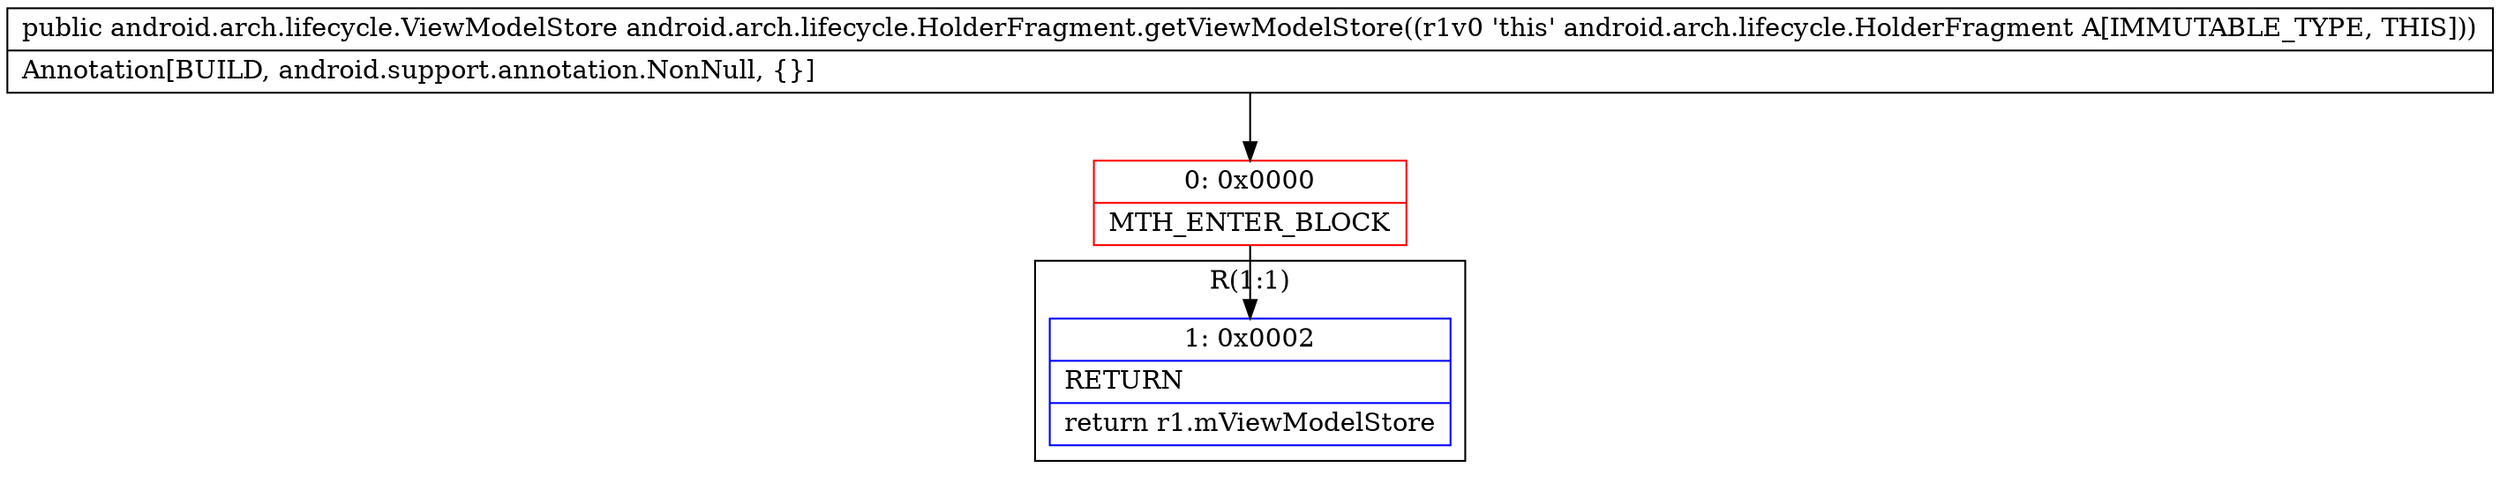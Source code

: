 digraph "CFG forandroid.arch.lifecycle.HolderFragment.getViewModelStore()Landroid\/arch\/lifecycle\/ViewModelStore;" {
subgraph cluster_Region_711142882 {
label = "R(1:1)";
node [shape=record,color=blue];
Node_1 [shape=record,label="{1\:\ 0x0002|RETURN\l|return r1.mViewModelStore\l}"];
}
Node_0 [shape=record,color=red,label="{0\:\ 0x0000|MTH_ENTER_BLOCK\l}"];
MethodNode[shape=record,label="{public android.arch.lifecycle.ViewModelStore android.arch.lifecycle.HolderFragment.getViewModelStore((r1v0 'this' android.arch.lifecycle.HolderFragment A[IMMUTABLE_TYPE, THIS]))  | Annotation[BUILD, android.support.annotation.NonNull, \{\}]\l}"];
MethodNode -> Node_0;
Node_0 -> Node_1;
}

